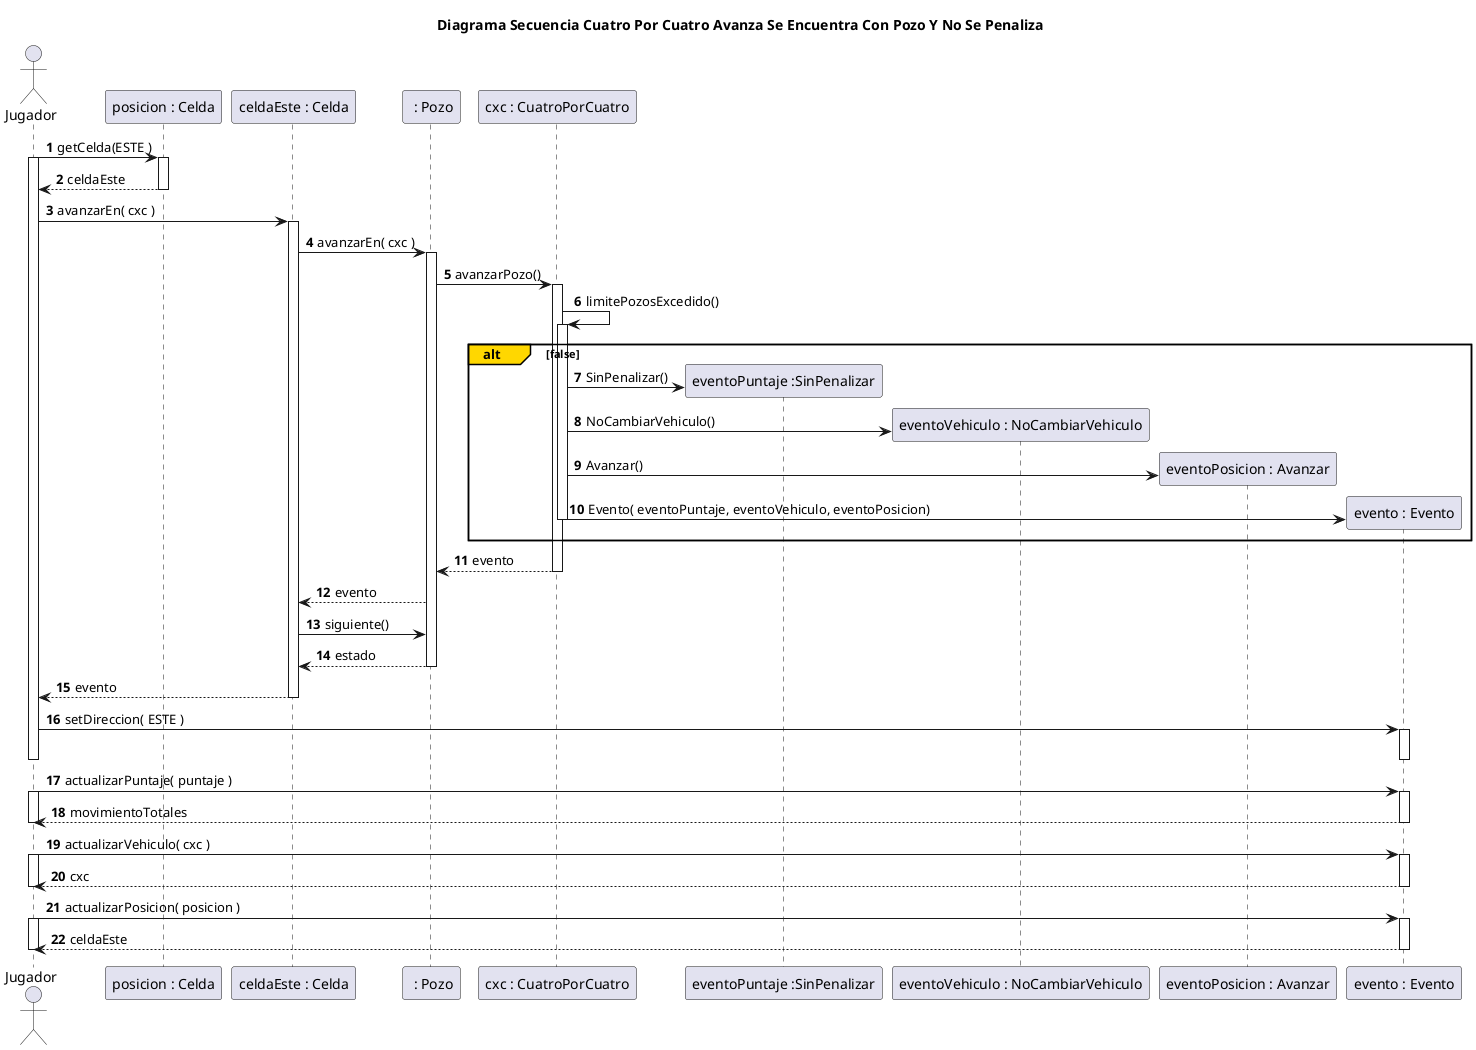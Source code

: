 @startuml
title Diagrama Secuencia Cuatro Por Cuatro Avanza Se Encuentra Con Pozo Y No Se Penaliza


autonumber

actor Jugador

actor Jugador

Jugador -> "posicion : Celda"++: getCelda(ESTE )
activate Jugador
"posicion : Celda" --> Jugador: celdaEste
deactivate "posicion : Celda"
 Jugador -> "celdaEste : Celda"++: avanzarEn( cxc )


"celdaEste : Celda" -> " : Pozo"++: avanzarEn( cxc )
" : Pozo" -> "cxc : CuatroPorCuatro"++: avanzarPozo()



"cxc : CuatroPorCuatro" -> "cxc : CuatroPorCuatro"++: limitePozosExcedido()
alt#Gold   false
    create "eventoPuntaje :SinPenalizar"
    "cxc : CuatroPorCuatro"-> "eventoPuntaje :SinPenalizar": SinPenalizar()

    create "eventoVehiculo : NoCambiarVehiculo"
    "cxc : CuatroPorCuatro"-> "eventoVehiculo : NoCambiarVehiculo": NoCambiarVehiculo()

    create "eventoPosicion : Avanzar"
    "cxc : CuatroPorCuatro"-> "eventoPosicion : Avanzar": Avanzar()

    create "evento : Evento"
    "cxc : CuatroPorCuatro"  -> "evento : Evento": Evento( eventoPuntaje, eventoVehiculo, eventoPosicion)

    deactivate "cxc : CuatroPorCuatro"
end

"cxc : CuatroPorCuatro" --> " : Pozo": evento


deactivate "cxc : CuatroPorCuatro"

" : Pozo" --> "celdaEste : Celda": evento
"celdaEste : Celda" -> " : Pozo": siguiente()
" : Pozo" --> "celdaEste : Celda": estado
deactivate " : Pozo"


"celdaEste : Celda" --> Jugador: evento
deactivate "celdaEste : Celda"

Jugador -> "evento : Evento"++: setDireccion( ESTE )
deactivate "evento : Evento"
deactivate Jugador

Jugador -> "evento : Evento"++: actualizarPuntaje( puntaje )
activate Jugador
Jugador <-- "evento : Evento"--: movimientoTotales
deactivate Jugador


Jugador -> "evento : Evento"++: actualizarVehiculo( cxc )
activate Jugador
Jugador <-- "evento : Evento"--: cxc
deactivate Jugador


Jugador -> "evento : Evento"++: actualizarPosicion( posicion )
activate Jugador
Jugador <-- "evento : Evento"--: celdaEste
deactivate Jugador

@enduml